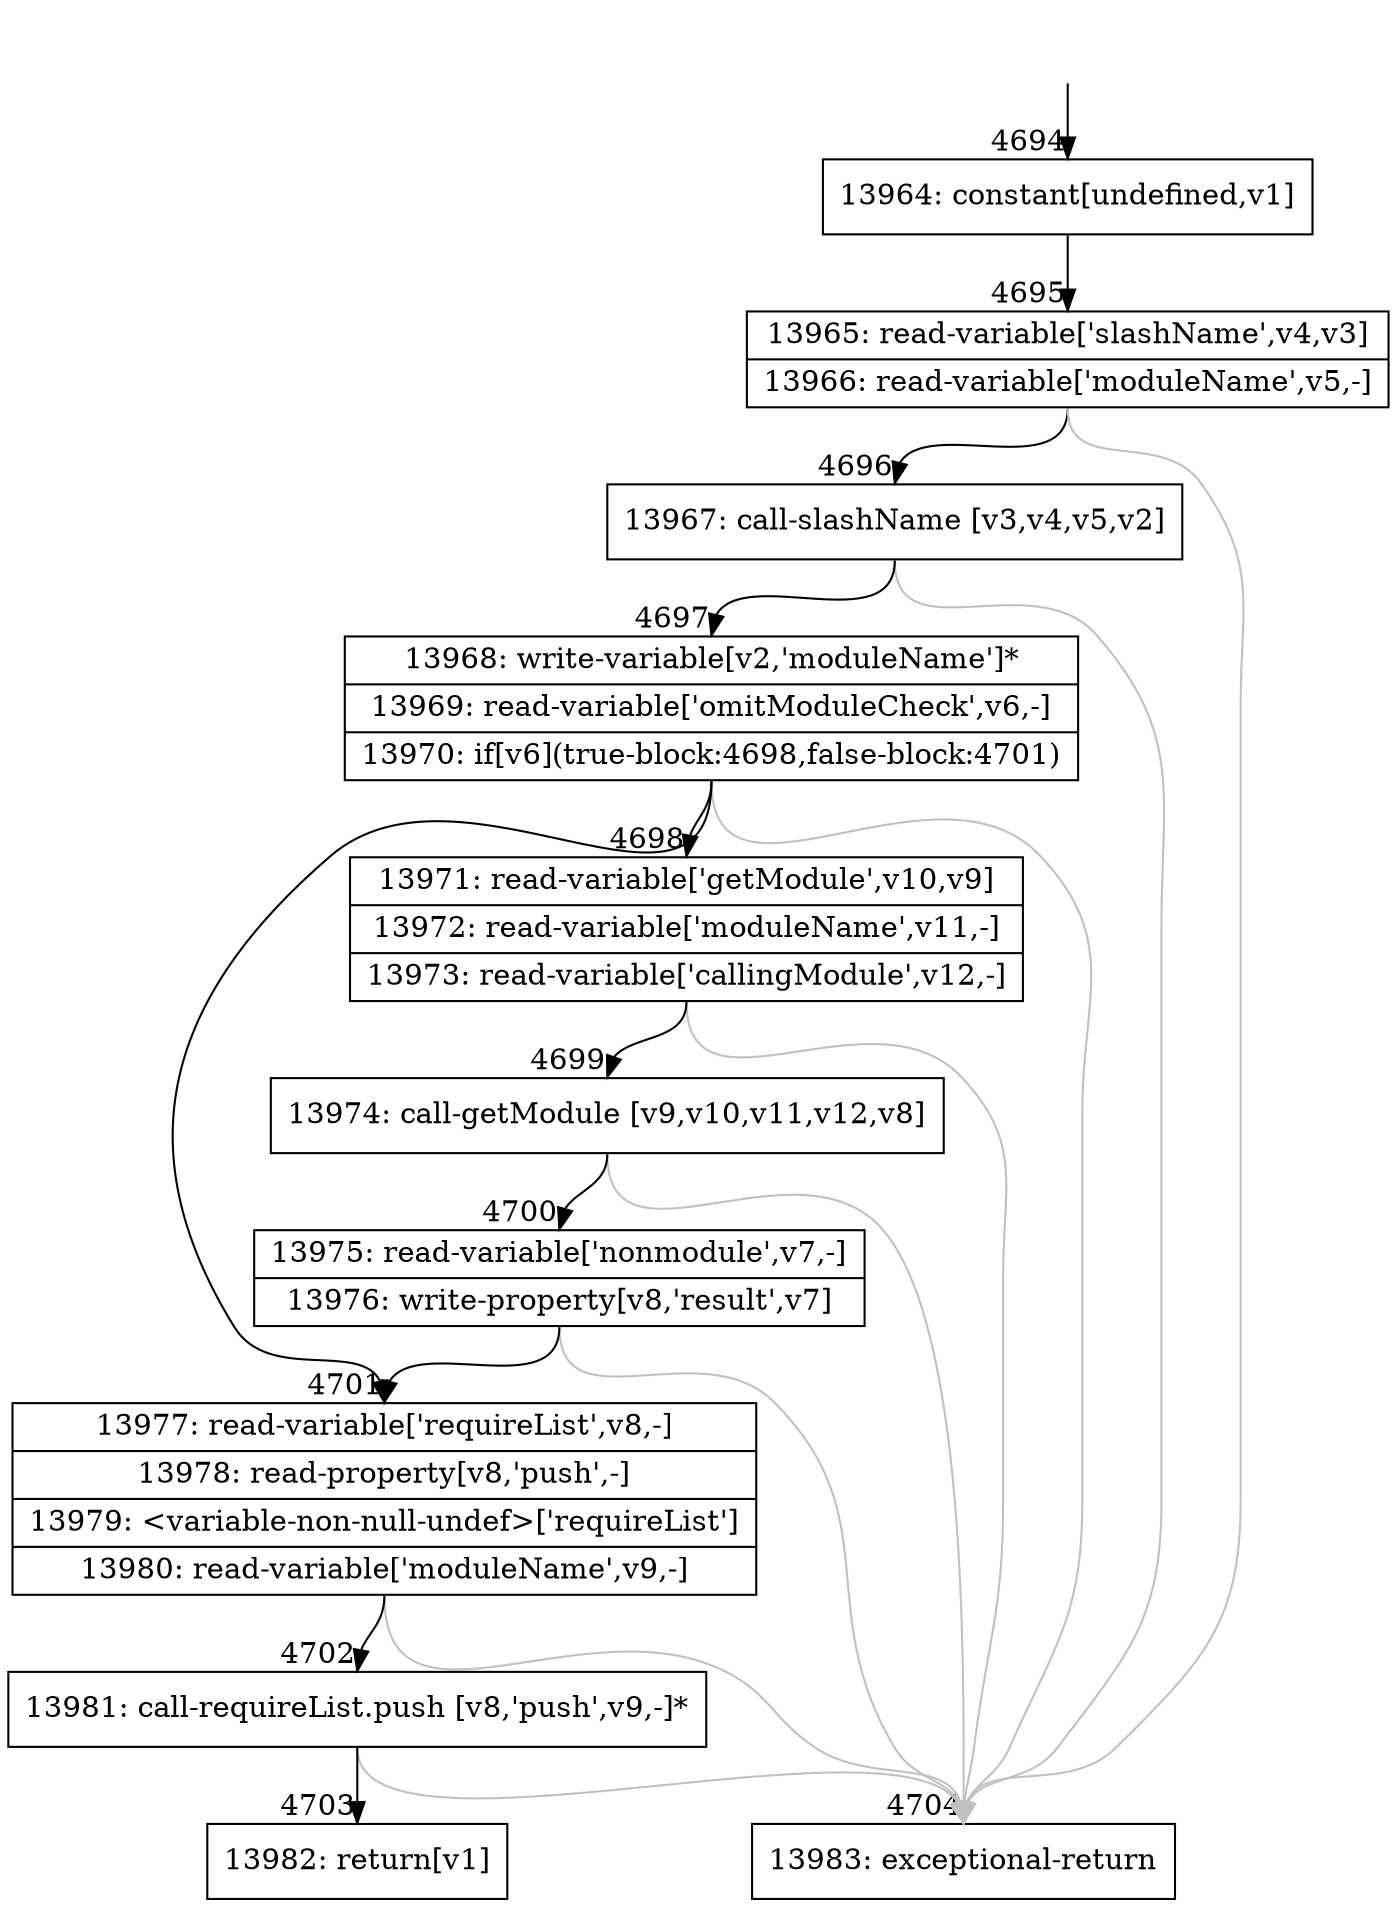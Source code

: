 digraph {
rankdir="TD"
BB_entry344[shape=none,label=""];
BB_entry344 -> BB4694 [tailport=s, headport=n, headlabel="    4694"]
BB4694 [shape=record label="{13964: constant[undefined,v1]}" ] 
BB4694 -> BB4695 [tailport=s, headport=n, headlabel="      4695"]
BB4695 [shape=record label="{13965: read-variable['slashName',v4,v3]|13966: read-variable['moduleName',v5,-]}" ] 
BB4695 -> BB4696 [tailport=s, headport=n, headlabel="      4696"]
BB4695 -> BB4704 [tailport=s, headport=n, color=gray, headlabel="      4704"]
BB4696 [shape=record label="{13967: call-slashName [v3,v4,v5,v2]}" ] 
BB4696 -> BB4697 [tailport=s, headport=n, headlabel="      4697"]
BB4696 -> BB4704 [tailport=s, headport=n, color=gray]
BB4697 [shape=record label="{13968: write-variable[v2,'moduleName']*|13969: read-variable['omitModuleCheck',v6,-]|13970: if[v6](true-block:4698,false-block:4701)}" ] 
BB4697 -> BB4701 [tailport=s, headport=n, headlabel="      4701"]
BB4697 -> BB4698 [tailport=s, headport=n, headlabel="      4698"]
BB4697 -> BB4704 [tailport=s, headport=n, color=gray]
BB4698 [shape=record label="{13971: read-variable['getModule',v10,v9]|13972: read-variable['moduleName',v11,-]|13973: read-variable['callingModule',v12,-]}" ] 
BB4698 -> BB4699 [tailport=s, headport=n, headlabel="      4699"]
BB4698 -> BB4704 [tailport=s, headport=n, color=gray]
BB4699 [shape=record label="{13974: call-getModule [v9,v10,v11,v12,v8]}" ] 
BB4699 -> BB4700 [tailport=s, headport=n, headlabel="      4700"]
BB4699 -> BB4704 [tailport=s, headport=n, color=gray]
BB4700 [shape=record label="{13975: read-variable['nonmodule',v7,-]|13976: write-property[v8,'result',v7]}" ] 
BB4700 -> BB4701 [tailport=s, headport=n]
BB4700 -> BB4704 [tailport=s, headport=n, color=gray]
BB4701 [shape=record label="{13977: read-variable['requireList',v8,-]|13978: read-property[v8,'push',-]|13979: \<variable-non-null-undef\>['requireList']|13980: read-variable['moduleName',v9,-]}" ] 
BB4701 -> BB4702 [tailport=s, headport=n, headlabel="      4702"]
BB4701 -> BB4704 [tailport=s, headport=n, color=gray]
BB4702 [shape=record label="{13981: call-requireList.push [v8,'push',v9,-]*}" ] 
BB4702 -> BB4703 [tailport=s, headport=n, headlabel="      4703"]
BB4702 -> BB4704 [tailport=s, headport=n, color=gray]
BB4703 [shape=record label="{13982: return[v1]}" ] 
BB4704 [shape=record label="{13983: exceptional-return}" ] 
//#$~ 6479
}
